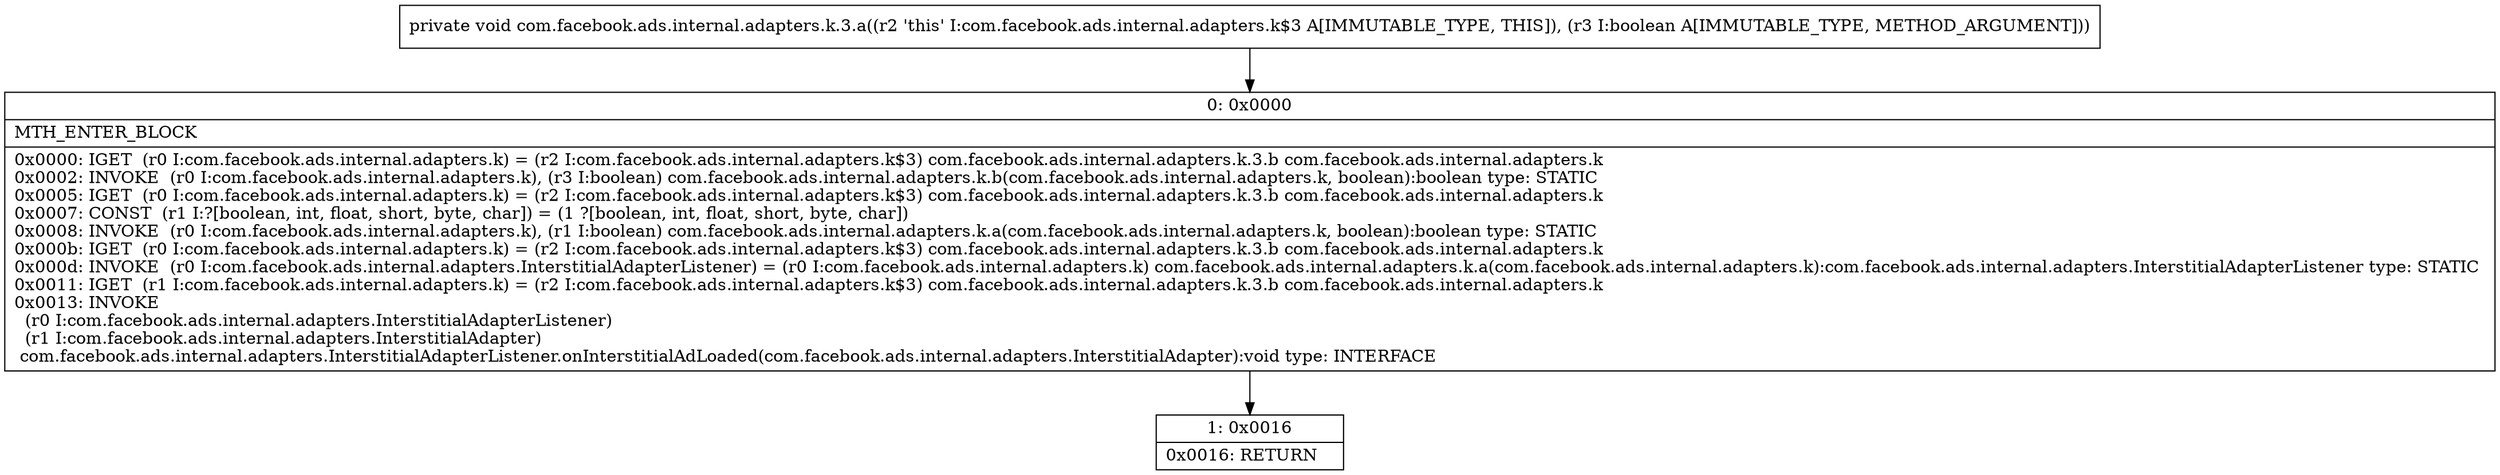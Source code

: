 digraph "CFG forcom.facebook.ads.internal.adapters.k.3.a(Z)V" {
Node_0 [shape=record,label="{0\:\ 0x0000|MTH_ENTER_BLOCK\l|0x0000: IGET  (r0 I:com.facebook.ads.internal.adapters.k) = (r2 I:com.facebook.ads.internal.adapters.k$3) com.facebook.ads.internal.adapters.k.3.b com.facebook.ads.internal.adapters.k \l0x0002: INVOKE  (r0 I:com.facebook.ads.internal.adapters.k), (r3 I:boolean) com.facebook.ads.internal.adapters.k.b(com.facebook.ads.internal.adapters.k, boolean):boolean type: STATIC \l0x0005: IGET  (r0 I:com.facebook.ads.internal.adapters.k) = (r2 I:com.facebook.ads.internal.adapters.k$3) com.facebook.ads.internal.adapters.k.3.b com.facebook.ads.internal.adapters.k \l0x0007: CONST  (r1 I:?[boolean, int, float, short, byte, char]) = (1 ?[boolean, int, float, short, byte, char]) \l0x0008: INVOKE  (r0 I:com.facebook.ads.internal.adapters.k), (r1 I:boolean) com.facebook.ads.internal.adapters.k.a(com.facebook.ads.internal.adapters.k, boolean):boolean type: STATIC \l0x000b: IGET  (r0 I:com.facebook.ads.internal.adapters.k) = (r2 I:com.facebook.ads.internal.adapters.k$3) com.facebook.ads.internal.adapters.k.3.b com.facebook.ads.internal.adapters.k \l0x000d: INVOKE  (r0 I:com.facebook.ads.internal.adapters.InterstitialAdapterListener) = (r0 I:com.facebook.ads.internal.adapters.k) com.facebook.ads.internal.adapters.k.a(com.facebook.ads.internal.adapters.k):com.facebook.ads.internal.adapters.InterstitialAdapterListener type: STATIC \l0x0011: IGET  (r1 I:com.facebook.ads.internal.adapters.k) = (r2 I:com.facebook.ads.internal.adapters.k$3) com.facebook.ads.internal.adapters.k.3.b com.facebook.ads.internal.adapters.k \l0x0013: INVOKE  \l  (r0 I:com.facebook.ads.internal.adapters.InterstitialAdapterListener)\l  (r1 I:com.facebook.ads.internal.adapters.InterstitialAdapter)\l com.facebook.ads.internal.adapters.InterstitialAdapterListener.onInterstitialAdLoaded(com.facebook.ads.internal.adapters.InterstitialAdapter):void type: INTERFACE \l}"];
Node_1 [shape=record,label="{1\:\ 0x0016|0x0016: RETURN   \l}"];
MethodNode[shape=record,label="{private void com.facebook.ads.internal.adapters.k.3.a((r2 'this' I:com.facebook.ads.internal.adapters.k$3 A[IMMUTABLE_TYPE, THIS]), (r3 I:boolean A[IMMUTABLE_TYPE, METHOD_ARGUMENT])) }"];
MethodNode -> Node_0;
Node_0 -> Node_1;
}

